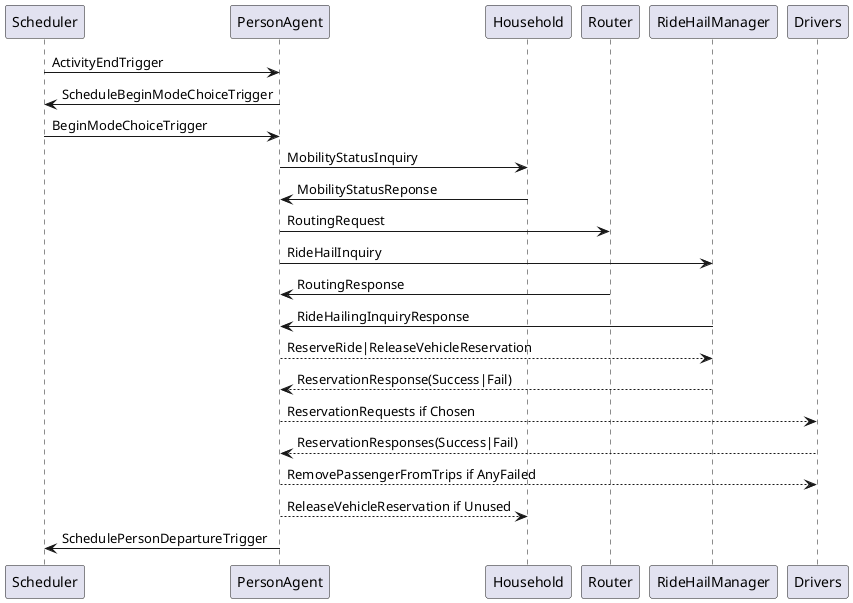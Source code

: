 @startuml
Scheduler -> PersonAgent: ActivityEndTrigger
PersonAgent -> Scheduler: ScheduleBeginModeChoiceTrigger
Scheduler -> PersonAgent: BeginModeChoiceTrigger
PersonAgent -> Household: MobilityStatusInquiry
Household -> PersonAgent: MobilityStatusReponse
PersonAgent -> Router: RoutingRequest
PersonAgent -> RideHailManager: RideHailInquiry
Router -> PersonAgent: RoutingResponse
RideHailManager -> PersonAgent: RideHailingInquiryResponse
PersonAgent --> RideHailManager: ReserveRide|ReleaseVehicleReservation
RideHailManager --> PersonAgent: ReservationResponse(Success|Fail)
PersonAgent --> Drivers: ReservationRequests if Chosen
Drivers --> PersonAgent: ReservationResponses(Success|Fail)
PersonAgent --> Drivers: RemovePassengerFromTrips if AnyFailed
PersonAgent --> Household: ReleaseVehicleReservation if Unused
PersonAgent -> Scheduler: SchedulePersonDepartureTrigger
@enduml
